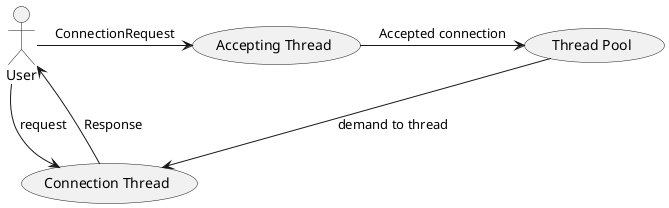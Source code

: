 @startuml
:User: as U
(Accepting Thread) as T
(Connection Thread) as CT
(Thread Pool) as TP

U -> T: ConnectionRequest
T -> TP: Accepted connection
TP -down-> CT: demand to thread
U -> CT: request
CT -> U: Response
@enduml
